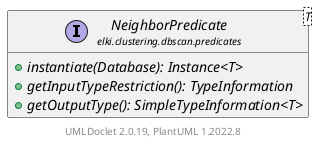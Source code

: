 @startuml
    remove .*\.(Instance|Par|Parameterizer|Factory)$
    set namespaceSeparator none
    hide empty fields
    hide empty methods

    interface "<size:14>NeighborPredicate.Instance\n<size:10>elki.clustering.dbscan.predicates" as elki.clustering.dbscan.predicates.NeighborPredicate.Instance<T> [[NeighborPredicate.Instance.html]] {
        {abstract} +getNeighbors(DBIDRef): T
        {abstract} +getIDs(): DBIDs
        {abstract} +iterDBIDs(T): DBIDIter
    }

    interface "<size:14>NeighborPredicate\n<size:10>elki.clustering.dbscan.predicates" as elki.clustering.dbscan.predicates.NeighborPredicate<T> [[NeighborPredicate.html]] {
        {abstract} +instantiate(Database): Instance<T>
        {abstract} +getInputTypeRestriction(): TypeInformation
        {abstract} +getOutputType(): SimpleTypeInformation<T>
    }

    elki.clustering.dbscan.predicates.NeighborPredicate +-- elki.clustering.dbscan.predicates.NeighborPredicate.Instance

    center footer UMLDoclet 2.0.19, PlantUML 1.2022.8
@enduml
